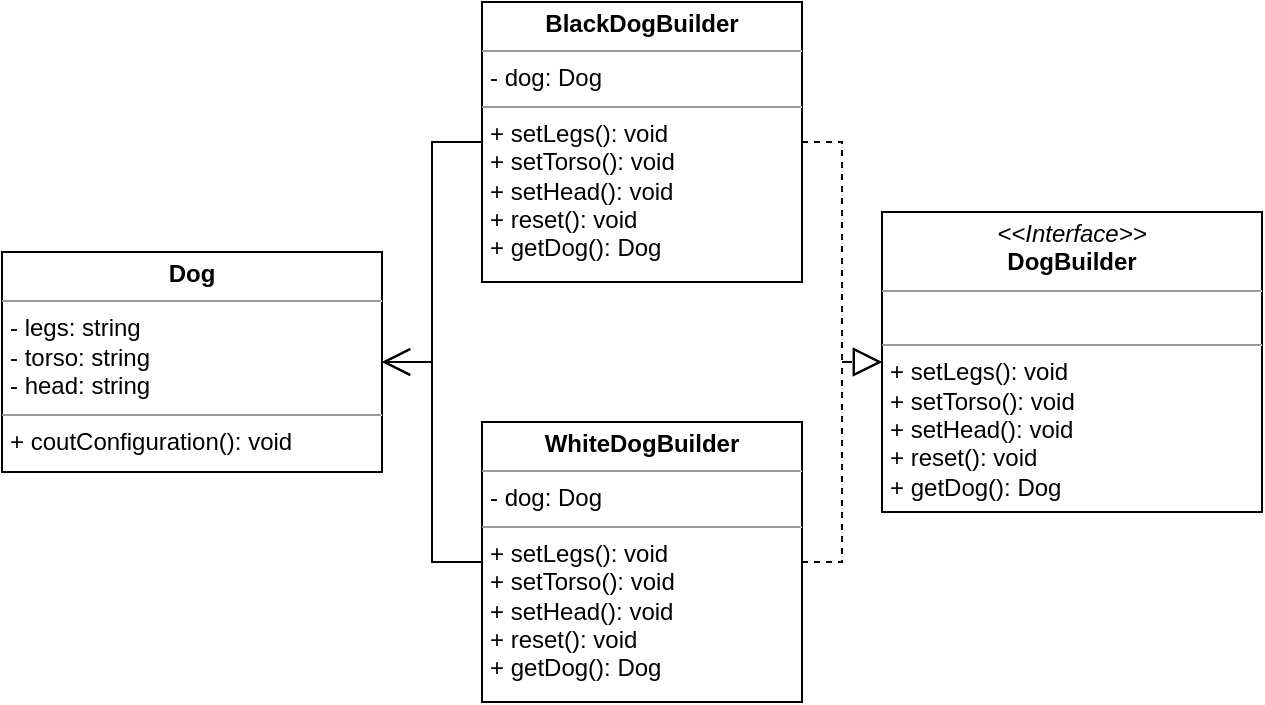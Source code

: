 <mxfile version="21.8.2" type="device">
  <diagram name="Страница — 1" id="AzgxZrKhIzDkNCUz0SnV">
    <mxGraphModel dx="1195" dy="632" grid="1" gridSize="10" guides="1" tooltips="1" connect="1" arrows="1" fold="1" page="1" pageScale="1" pageWidth="800" pageHeight="600" math="0" shadow="0">
      <root>
        <mxCell id="0" />
        <mxCell id="1" parent="0" />
        <mxCell id="_tqsYrA34oZ6XReZu39_-2" value="&lt;p style=&quot;margin:0px;margin-top:4px;text-align:center;&quot;&gt;&lt;b&gt;Dog&lt;/b&gt;&lt;/p&gt;&lt;hr size=&quot;1&quot;&gt;&lt;p style=&quot;margin:0px;margin-left:4px;&quot;&gt;- legs: string&lt;/p&gt;&lt;p style=&quot;margin:0px;margin-left:4px;&quot;&gt;- torso: string&lt;/p&gt;&lt;p style=&quot;margin:0px;margin-left:4px;&quot;&gt;- head: string&lt;/p&gt;&lt;hr size=&quot;1&quot;&gt;&lt;p style=&quot;margin:0px;margin-left:4px;&quot;&gt;+ coutConfiguration(): void&lt;/p&gt;" style="verticalAlign=top;align=left;overflow=fill;fontSize=12;fontFamily=Helvetica;html=1;whiteSpace=wrap;" vertex="1" parent="1">
          <mxGeometry x="85" y="250" width="190" height="110" as="geometry" />
        </mxCell>
        <mxCell id="_tqsYrA34oZ6XReZu39_-3" value="&lt;p style=&quot;margin:0px;margin-top:4px;text-align:center;&quot;&gt;&lt;i&gt;&amp;lt;&amp;lt;Interface&amp;gt;&amp;gt;&lt;/i&gt;&lt;br&gt;&lt;b&gt;DogBuilder&lt;/b&gt;&lt;/p&gt;&lt;hr size=&quot;1&quot;&gt;&lt;p style=&quot;margin:0px;margin-left:4px;&quot;&gt;&lt;br&gt;&lt;/p&gt;&lt;hr size=&quot;1&quot;&gt;&lt;p style=&quot;margin:0px;margin-left:4px;&quot;&gt;+ setLegs(): void&lt;/p&gt;&lt;p style=&quot;margin:0px;margin-left:4px;&quot;&gt;+ setTorso(): void&lt;/p&gt;&lt;p style=&quot;margin:0px;margin-left:4px;&quot;&gt;+ setHead(): void&lt;/p&gt;&lt;p style=&quot;margin:0px;margin-left:4px;&quot;&gt;+ reset(): void&lt;/p&gt;&lt;p style=&quot;margin:0px;margin-left:4px;&quot;&gt;+ getDog(): Dog&lt;/p&gt;" style="verticalAlign=top;align=left;overflow=fill;fontSize=12;fontFamily=Helvetica;html=1;whiteSpace=wrap;" vertex="1" parent="1">
          <mxGeometry x="525" y="230" width="190" height="150" as="geometry" />
        </mxCell>
        <mxCell id="_tqsYrA34oZ6XReZu39_-4" value="&lt;p style=&quot;margin:0px;margin-top:4px;text-align:center;&quot;&gt;&lt;b&gt;BlackDogBuilder&lt;/b&gt;&lt;/p&gt;&lt;hr size=&quot;1&quot;&gt;&lt;p style=&quot;margin:0px;margin-left:4px;&quot;&gt;- dog: Dog&lt;/p&gt;&lt;hr size=&quot;1&quot;&gt;&lt;p style=&quot;border-color: var(--border-color); margin: 0px 0px 0px 4px;&quot;&gt;+ setLegs(): void&lt;/p&gt;&lt;p style=&quot;border-color: var(--border-color); margin: 0px 0px 0px 4px;&quot;&gt;+ setTorso(): void&lt;/p&gt;&lt;p style=&quot;border-color: var(--border-color); margin: 0px 0px 0px 4px;&quot;&gt;+ setHead(): void&lt;/p&gt;&lt;p style=&quot;border-color: var(--border-color); margin: 0px 0px 0px 4px;&quot;&gt;+ reset(): void&lt;/p&gt;&lt;p style=&quot;border-color: var(--border-color); margin: 0px 0px 0px 4px;&quot;&gt;+ getDog(): Dog&lt;/p&gt;" style="verticalAlign=top;align=left;overflow=fill;fontSize=12;fontFamily=Helvetica;html=1;whiteSpace=wrap;" vertex="1" parent="1">
          <mxGeometry x="325" y="125" width="160" height="140" as="geometry" />
        </mxCell>
        <mxCell id="_tqsYrA34oZ6XReZu39_-5" value="&lt;p style=&quot;margin:0px;margin-top:4px;text-align:center;&quot;&gt;&lt;b&gt;WhiteDogBuilder&lt;/b&gt;&lt;/p&gt;&lt;hr size=&quot;1&quot;&gt;&lt;p style=&quot;margin:0px;margin-left:4px;&quot;&gt;- dog: Dog&lt;/p&gt;&lt;hr size=&quot;1&quot;&gt;&lt;p style=&quot;border-color: var(--border-color); margin: 0px 0px 0px 4px;&quot;&gt;+ setLegs(): void&lt;/p&gt;&lt;p style=&quot;border-color: var(--border-color); margin: 0px 0px 0px 4px;&quot;&gt;+ setTorso(): void&lt;/p&gt;&lt;p style=&quot;border-color: var(--border-color); margin: 0px 0px 0px 4px;&quot;&gt;+ setHead(): void&lt;/p&gt;&lt;p style=&quot;border-color: var(--border-color); margin: 0px 0px 0px 4px;&quot;&gt;+ reset(): void&lt;/p&gt;&lt;p style=&quot;border-color: var(--border-color); margin: 0px 0px 0px 4px;&quot;&gt;+ getDog(): Dog&lt;/p&gt;" style="verticalAlign=top;align=left;overflow=fill;fontSize=12;fontFamily=Helvetica;html=1;whiteSpace=wrap;" vertex="1" parent="1">
          <mxGeometry x="325" y="335" width="160" height="140" as="geometry" />
        </mxCell>
        <mxCell id="_tqsYrA34oZ6XReZu39_-6" value="" style="endArrow=block;dashed=1;endFill=0;endSize=12;html=1;rounded=0;edgeStyle=orthogonalEdgeStyle;exitX=1;exitY=0.5;exitDx=0;exitDy=0;fontSize=12;entryX=0;entryY=0.5;entryDx=0;entryDy=0;" edge="1" parent="1" source="_tqsYrA34oZ6XReZu39_-4" target="_tqsYrA34oZ6XReZu39_-3">
          <mxGeometry width="160" relative="1" as="geometry">
            <mxPoint x="470.03" y="295.0" as="sourcePoint" />
            <mxPoint x="315" y="295.0" as="targetPoint" />
          </mxGeometry>
        </mxCell>
        <mxCell id="_tqsYrA34oZ6XReZu39_-7" value="" style="endArrow=block;dashed=1;endFill=0;endSize=12;html=1;rounded=0;edgeStyle=orthogonalEdgeStyle;exitX=1;exitY=0.5;exitDx=0;exitDy=0;fontSize=12;entryX=0;entryY=0.5;entryDx=0;entryDy=0;" edge="1" parent="1" source="_tqsYrA34oZ6XReZu39_-5" target="_tqsYrA34oZ6XReZu39_-3">
          <mxGeometry width="160" relative="1" as="geometry">
            <mxPoint x="495" y="205" as="sourcePoint" />
            <mxPoint x="525" y="435" as="targetPoint" />
          </mxGeometry>
        </mxCell>
        <mxCell id="_tqsYrA34oZ6XReZu39_-8" value="" style="endArrow=open;endFill=1;endSize=12;html=1;rounded=0;edgeStyle=orthogonalEdgeStyle;fontSize=12;exitX=0;exitY=0.5;exitDx=0;exitDy=0;entryX=1;entryY=0.5;entryDx=0;entryDy=0;" edge="1" parent="1" source="_tqsYrA34oZ6XReZu39_-4" target="_tqsYrA34oZ6XReZu39_-2">
          <mxGeometry width="160" relative="1" as="geometry">
            <mxPoint x="315" y="295.0" as="sourcePoint" />
            <mxPoint x="475" y="295.0" as="targetPoint" />
          </mxGeometry>
        </mxCell>
        <mxCell id="_tqsYrA34oZ6XReZu39_-9" value="" style="endArrow=open;endFill=1;endSize=12;html=1;rounded=0;edgeStyle=orthogonalEdgeStyle;fontSize=12;exitX=0;exitY=0.5;exitDx=0;exitDy=0;entryX=1;entryY=0.5;entryDx=0;entryDy=0;" edge="1" parent="1" source="_tqsYrA34oZ6XReZu39_-5" target="_tqsYrA34oZ6XReZu39_-2">
          <mxGeometry width="160" relative="1" as="geometry">
            <mxPoint x="335" y="205" as="sourcePoint" />
            <mxPoint x="285" y="315" as="targetPoint" />
          </mxGeometry>
        </mxCell>
      </root>
    </mxGraphModel>
  </diagram>
</mxfile>
